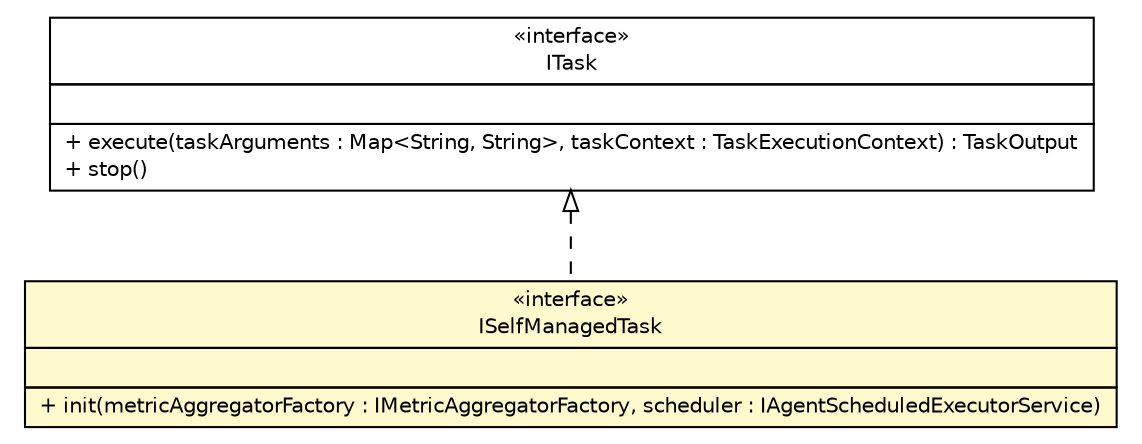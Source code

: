 #!/usr/local/bin/dot
#
# Class diagram 
# Generated by UMLGraph version 5.4 (http://www.umlgraph.org/)
#

digraph G {
	edge [fontname="Helvetica",fontsize=10,labelfontname="Helvetica",labelfontsize=10];
	node [fontname="Helvetica",fontsize=10,shape=plaintext];
	nodesep=0.25;
	ranksep=0.5;
	// com.singularity.ee.agent.systemagent.api.ISelfManagedTask
	c118 [label=<<table title="com.singularity.ee.agent.systemagent.api.ISelfManagedTask" border="0" cellborder="1" cellspacing="0" cellpadding="2" port="p" bgcolor="lemonChiffon" href="./ISelfManagedTask.html">
		<tr><td><table border="0" cellspacing="0" cellpadding="1">
<tr><td align="center" balign="center"> &#171;interface&#187; </td></tr>
<tr><td align="center" balign="center"> ISelfManagedTask </td></tr>
		</table></td></tr>
		<tr><td><table border="0" cellspacing="0" cellpadding="1">
<tr><td align="left" balign="left">  </td></tr>
		</table></td></tr>
		<tr><td><table border="0" cellspacing="0" cellpadding="1">
<tr><td align="left" balign="left"> + init(metricAggregatorFactory : IMetricAggregatorFactory, scheduler : IAgentScheduledExecutorService) </td></tr>
		</table></td></tr>
		</table>>, URL="./ISelfManagedTask.html", fontname="Helvetica", fontcolor="black", fontsize=10.0];
	// com.singularity.ee.agent.systemagent.api.ITask
	c120 [label=<<table title="com.singularity.ee.agent.systemagent.api.ITask" border="0" cellborder="1" cellspacing="0" cellpadding="2" port="p" href="./ITask.html">
		<tr><td><table border="0" cellspacing="0" cellpadding="1">
<tr><td align="center" balign="center"> &#171;interface&#187; </td></tr>
<tr><td align="center" balign="center"> ITask </td></tr>
		</table></td></tr>
		<tr><td><table border="0" cellspacing="0" cellpadding="1">
<tr><td align="left" balign="left">  </td></tr>
		</table></td></tr>
		<tr><td><table border="0" cellspacing="0" cellpadding="1">
<tr><td align="left" balign="left"> + execute(taskArguments : Map&lt;String, String&gt;, taskContext : TaskExecutionContext) : TaskOutput </td></tr>
<tr><td align="left" balign="left"> + stop() </td></tr>
		</table></td></tr>
		</table>>, URL="./ITask.html", fontname="Helvetica", fontcolor="black", fontsize=10.0];
	//com.singularity.ee.agent.systemagent.api.ISelfManagedTask implements com.singularity.ee.agent.systemagent.api.ITask
	c120:p -> c118:p [dir=back,arrowtail=empty,style=dashed];
}

